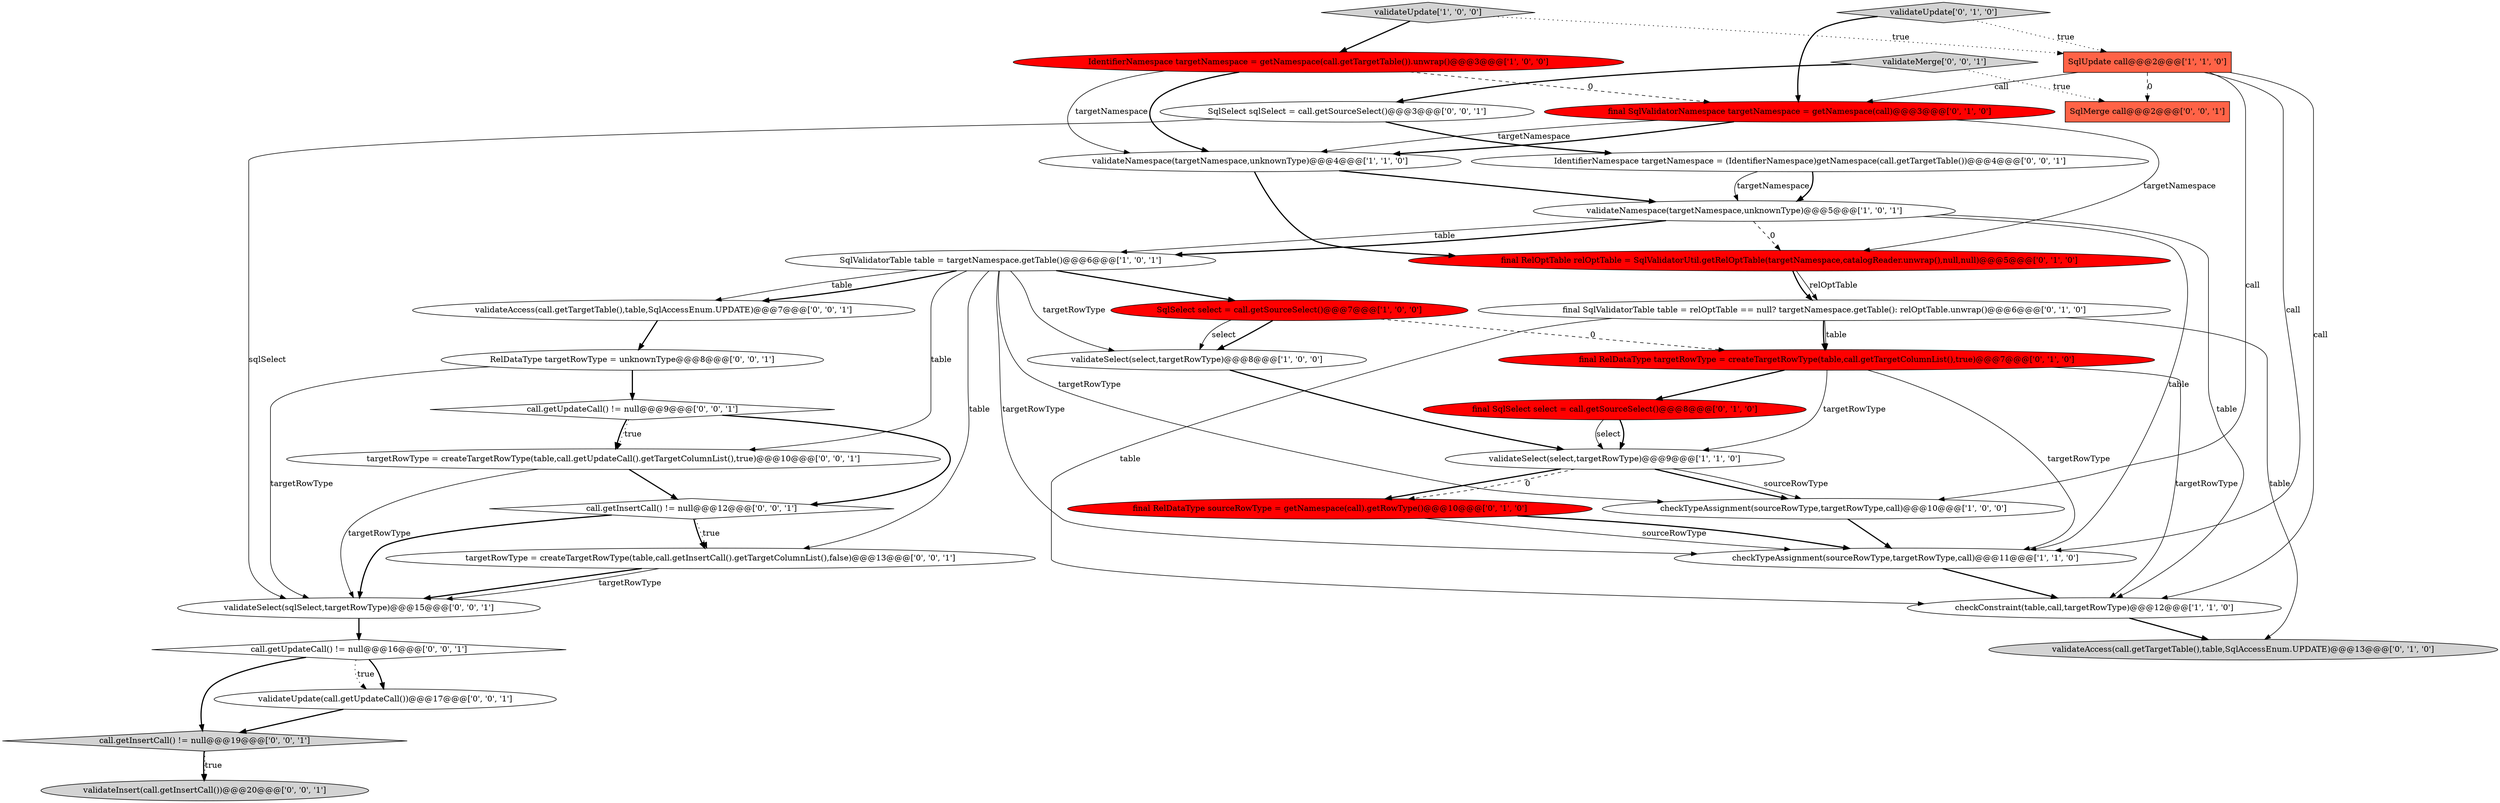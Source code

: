 digraph {
34 [style = filled, label = "SqlMerge call@@@2@@@['0', '0', '1']", fillcolor = tomato, shape = box image = "AAA0AAABBB3BBB"];
27 [style = filled, label = "targetRowType = createTargetRowType(table,call.getUpdateCall().getTargetColumnList(),true)@@@10@@@['0', '0', '1']", fillcolor = white, shape = ellipse image = "AAA0AAABBB3BBB"];
14 [style = filled, label = "final RelDataType targetRowType = createTargetRowType(table,call.getTargetColumnList(),true)@@@7@@@['0', '1', '0']", fillcolor = red, shape = ellipse image = "AAA1AAABBB2BBB"];
19 [style = filled, label = "validateAccess(call.getTargetTable(),table,SqlAccessEnum.UPDATE)@@@13@@@['0', '1', '0']", fillcolor = lightgray, shape = ellipse image = "AAA0AAABBB2BBB"];
9 [style = filled, label = "validateSelect(select,targetRowType)@@@9@@@['1', '1', '0']", fillcolor = white, shape = ellipse image = "AAA0AAABBB1BBB"];
21 [style = filled, label = "SqlSelect sqlSelect = call.getSourceSelect()@@@3@@@['0', '0', '1']", fillcolor = white, shape = ellipse image = "AAA0AAABBB3BBB"];
32 [style = filled, label = "call.getInsertCall() != null@@@19@@@['0', '0', '1']", fillcolor = lightgray, shape = diamond image = "AAA0AAABBB3BBB"];
15 [style = filled, label = "final RelDataType sourceRowType = getNamespace(call).getRowType()@@@10@@@['0', '1', '0']", fillcolor = red, shape = ellipse image = "AAA1AAABBB2BBB"];
7 [style = filled, label = "SqlUpdate call@@@2@@@['1', '1', '0']", fillcolor = tomato, shape = box image = "AAA0AAABBB1BBB"];
18 [style = filled, label = "final RelOptTable relOptTable = SqlValidatorUtil.getRelOptTable(targetNamespace,catalogReader.unwrap(),null,null)@@@5@@@['0', '1', '0']", fillcolor = red, shape = ellipse image = "AAA1AAABBB2BBB"];
25 [style = filled, label = "call.getInsertCall() != null@@@12@@@['0', '0', '1']", fillcolor = white, shape = diamond image = "AAA0AAABBB3BBB"];
26 [style = filled, label = "validateInsert(call.getInsertCall())@@@20@@@['0', '0', '1']", fillcolor = lightgray, shape = ellipse image = "AAA0AAABBB3BBB"];
8 [style = filled, label = "validateNamespace(targetNamespace,unknownType)@@@4@@@['1', '1', '0']", fillcolor = white, shape = ellipse image = "AAA0AAABBB1BBB"];
23 [style = filled, label = "validateMerge['0', '0', '1']", fillcolor = lightgray, shape = diamond image = "AAA0AAABBB3BBB"];
16 [style = filled, label = "final SqlValidatorNamespace targetNamespace = getNamespace(call)@@@3@@@['0', '1', '0']", fillcolor = red, shape = ellipse image = "AAA1AAABBB2BBB"];
6 [style = filled, label = "validateNamespace(targetNamespace,unknownType)@@@5@@@['1', '0', '1']", fillcolor = white, shape = ellipse image = "AAA0AAABBB1BBB"];
10 [style = filled, label = "checkTypeAssignment(sourceRowType,targetRowType,call)@@@10@@@['1', '0', '0']", fillcolor = white, shape = ellipse image = "AAA0AAABBB1BBB"];
30 [style = filled, label = "call.getUpdateCall() != null@@@16@@@['0', '0', '1']", fillcolor = white, shape = diamond image = "AAA0AAABBB3BBB"];
12 [style = filled, label = "final SqlValidatorTable table = relOptTable == null? targetNamespace.getTable(): relOptTable.unwrap()@@@6@@@['0', '1', '0']", fillcolor = white, shape = ellipse image = "AAA0AAABBB2BBB"];
17 [style = filled, label = "final SqlSelect select = call.getSourceSelect()@@@8@@@['0', '1', '0']", fillcolor = red, shape = ellipse image = "AAA1AAABBB2BBB"];
2 [style = filled, label = "SqlSelect select = call.getSourceSelect()@@@7@@@['1', '0', '0']", fillcolor = red, shape = ellipse image = "AAA1AAABBB1BBB"];
20 [style = filled, label = "validateAccess(call.getTargetTable(),table,SqlAccessEnum.UPDATE)@@@7@@@['0', '0', '1']", fillcolor = white, shape = ellipse image = "AAA0AAABBB3BBB"];
24 [style = filled, label = "validateUpdate(call.getUpdateCall())@@@17@@@['0', '0', '1']", fillcolor = white, shape = ellipse image = "AAA0AAABBB3BBB"];
11 [style = filled, label = "checkTypeAssignment(sourceRowType,targetRowType,call)@@@11@@@['1', '1', '0']", fillcolor = white, shape = ellipse image = "AAA0AAABBB1BBB"];
22 [style = filled, label = "RelDataType targetRowType = unknownType@@@8@@@['0', '0', '1']", fillcolor = white, shape = ellipse image = "AAA0AAABBB3BBB"];
0 [style = filled, label = "checkConstraint(table,call,targetRowType)@@@12@@@['1', '1', '0']", fillcolor = white, shape = ellipse image = "AAA0AAABBB1BBB"];
3 [style = filled, label = "SqlValidatorTable table = targetNamespace.getTable()@@@6@@@['1', '0', '1']", fillcolor = white, shape = ellipse image = "AAA0AAABBB1BBB"];
29 [style = filled, label = "call.getUpdateCall() != null@@@9@@@['0', '0', '1']", fillcolor = white, shape = diamond image = "AAA0AAABBB3BBB"];
5 [style = filled, label = "validateUpdate['1', '0', '0']", fillcolor = lightgray, shape = diamond image = "AAA0AAABBB1BBB"];
4 [style = filled, label = "validateSelect(select,targetRowType)@@@8@@@['1', '0', '0']", fillcolor = white, shape = ellipse image = "AAA0AAABBB1BBB"];
31 [style = filled, label = "IdentifierNamespace targetNamespace = (IdentifierNamespace)getNamespace(call.getTargetTable())@@@4@@@['0', '0', '1']", fillcolor = white, shape = ellipse image = "AAA0AAABBB3BBB"];
13 [style = filled, label = "validateUpdate['0', '1', '0']", fillcolor = lightgray, shape = diamond image = "AAA0AAABBB2BBB"];
33 [style = filled, label = "targetRowType = createTargetRowType(table,call.getInsertCall().getTargetColumnList(),false)@@@13@@@['0', '0', '1']", fillcolor = white, shape = ellipse image = "AAA0AAABBB3BBB"];
28 [style = filled, label = "validateSelect(sqlSelect,targetRowType)@@@15@@@['0', '0', '1']", fillcolor = white, shape = ellipse image = "AAA0AAABBB3BBB"];
1 [style = filled, label = "IdentifierNamespace targetNamespace = getNamespace(call.getTargetTable()).unwrap()@@@3@@@['1', '0', '0']", fillcolor = red, shape = ellipse image = "AAA1AAABBB1BBB"];
3->27 [style = solid, label="table"];
6->3 [style = bold, label=""];
18->12 [style = solid, label="relOptTable"];
4->9 [style = bold, label=""];
30->24 [style = bold, label=""];
25->33 [style = dotted, label="true"];
25->28 [style = bold, label=""];
7->10 [style = solid, label="call"];
1->8 [style = bold, label=""];
30->24 [style = dotted, label="true"];
25->33 [style = bold, label=""];
16->8 [style = bold, label=""];
28->30 [style = bold, label=""];
3->4 [style = solid, label="targetRowType"];
0->19 [style = bold, label=""];
8->18 [style = bold, label=""];
29->27 [style = dotted, label="true"];
17->9 [style = bold, label=""];
33->28 [style = bold, label=""];
24->32 [style = bold, label=""];
18->12 [style = bold, label=""];
22->29 [style = bold, label=""];
14->0 [style = solid, label="targetRowType"];
33->28 [style = solid, label="targetRowType"];
14->17 [style = bold, label=""];
29->25 [style = bold, label=""];
8->6 [style = bold, label=""];
30->32 [style = bold, label=""];
12->0 [style = solid, label="table"];
13->7 [style = dotted, label="true"];
9->10 [style = bold, label=""];
15->11 [style = solid, label="sourceRowType"];
14->11 [style = solid, label="targetRowType"];
6->0 [style = solid, label="table"];
2->4 [style = bold, label=""];
7->0 [style = solid, label="call"];
3->20 [style = solid, label="table"];
13->16 [style = bold, label=""];
32->26 [style = bold, label=""];
17->9 [style = solid, label="select"];
6->11 [style = solid, label="table"];
20->22 [style = bold, label=""];
6->18 [style = dashed, label="0"];
9->10 [style = solid, label="sourceRowType"];
31->6 [style = solid, label="targetNamespace"];
5->1 [style = bold, label=""];
6->3 [style = solid, label="table"];
29->27 [style = bold, label=""];
11->0 [style = bold, label=""];
3->20 [style = bold, label=""];
10->11 [style = bold, label=""];
21->31 [style = bold, label=""];
31->6 [style = bold, label=""];
15->11 [style = bold, label=""];
14->9 [style = solid, label="targetRowType"];
3->2 [style = bold, label=""];
12->19 [style = solid, label="table"];
23->21 [style = bold, label=""];
2->14 [style = dashed, label="0"];
5->7 [style = dotted, label="true"];
9->15 [style = bold, label=""];
1->16 [style = dashed, label="0"];
3->33 [style = solid, label="table"];
12->14 [style = bold, label=""];
7->16 [style = solid, label="call"];
27->28 [style = solid, label="targetRowType"];
2->4 [style = solid, label="select"];
32->26 [style = dotted, label="true"];
1->8 [style = solid, label="targetNamespace"];
16->8 [style = solid, label="targetNamespace"];
21->28 [style = solid, label="sqlSelect"];
7->11 [style = solid, label="call"];
23->34 [style = dotted, label="true"];
12->14 [style = solid, label="table"];
27->25 [style = bold, label=""];
16->18 [style = solid, label="targetNamespace"];
7->34 [style = dashed, label="0"];
3->11 [style = solid, label="targetRowType"];
3->10 [style = solid, label="targetRowType"];
9->15 [style = dashed, label="0"];
22->28 [style = solid, label="targetRowType"];
}

